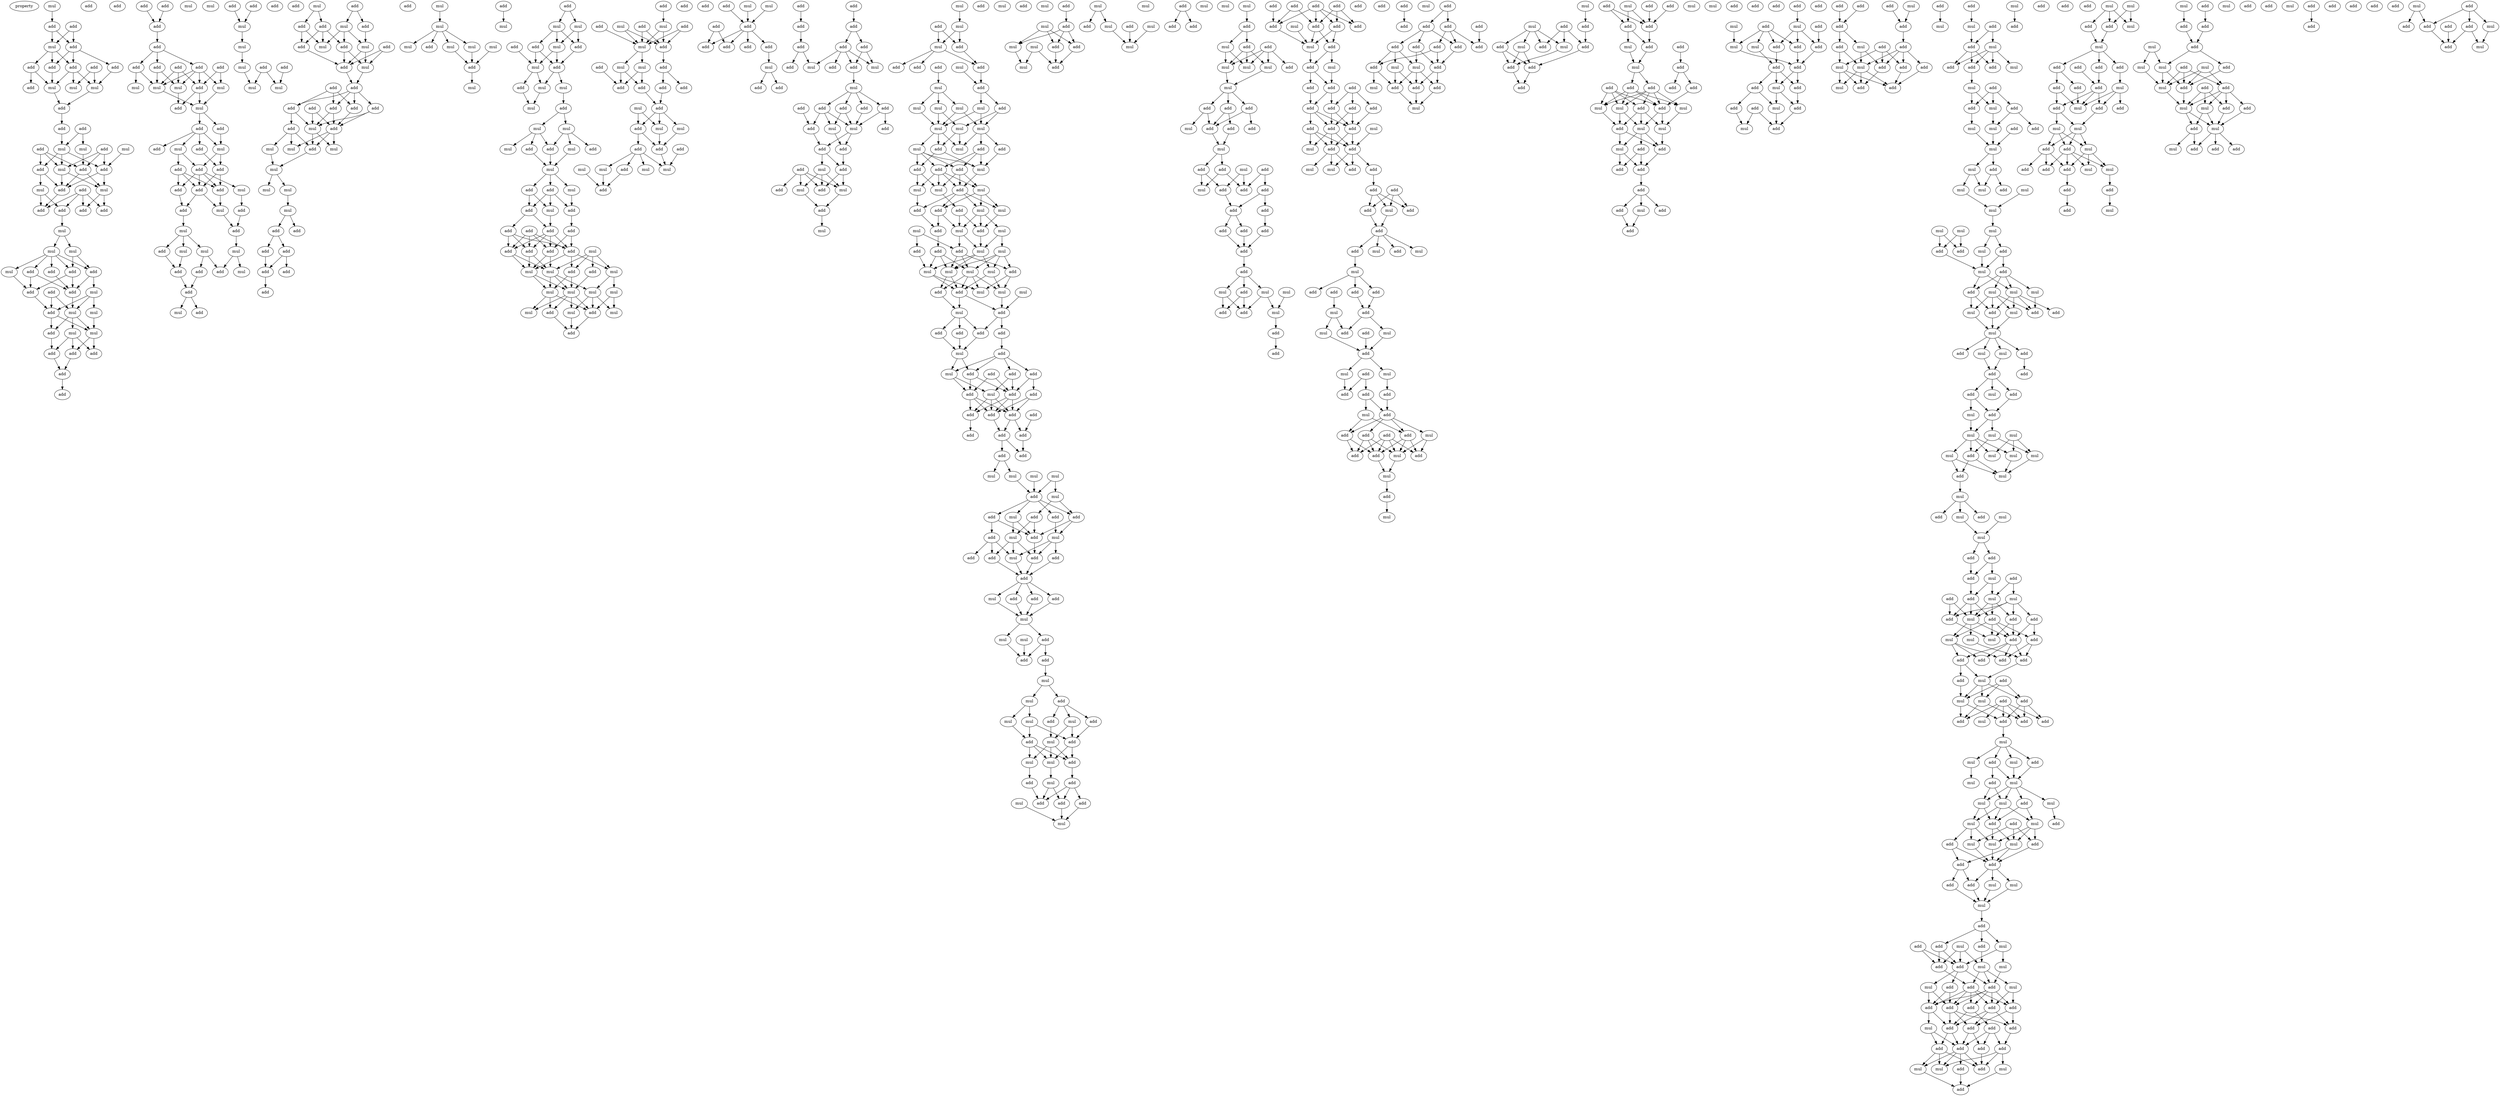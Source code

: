 digraph {
    node [fontcolor=black]
    property [mul=2,lf=1.9]
    0 [ label = mul ];
    1 [ label = add ];
    2 [ label = add ];
    3 [ label = mul ];
    4 [ label = add ];
    5 [ label = add ];
    6 [ label = add ];
    7 [ label = add ];
    8 [ label = add ];
    9 [ label = add ];
    10 [ label = mul ];
    11 [ label = mul ];
    12 [ label = mul ];
    13 [ label = add ];
    14 [ label = add ];
    15 [ label = add ];
    16 [ label = add ];
    17 [ label = mul ];
    18 [ label = mul ];
    19 [ label = mul ];
    20 [ label = add ];
    21 [ label = add ];
    22 [ label = add ];
    23 [ label = add ];
    24 [ label = add ];
    25 [ label = mul ];
    26 [ label = add ];
    27 [ label = mul ];
    28 [ label = mul ];
    29 [ label = add ];
    30 [ label = add ];
    31 [ label = add ];
    32 [ label = add ];
    33 [ label = add ];
    34 [ label = mul ];
    35 [ label = mul ];
    36 [ label = mul ];
    37 [ label = add ];
    38 [ label = add ];
    39 [ label = mul ];
    40 [ label = add ];
    41 [ label = add ];
    42 [ label = add ];
    43 [ label = add ];
    44 [ label = add ];
    45 [ label = mul ];
    46 [ label = mul ];
    47 [ label = add ];
    48 [ label = mul ];
    49 [ label = mul ];
    50 [ label = mul ];
    51 [ label = add ];
    52 [ label = add ];
    53 [ label = add ];
    54 [ label = add ];
    55 [ label = add ];
    56 [ label = add ];
    57 [ label = add ];
    58 [ label = add ];
    59 [ label = add ];
    60 [ label = add ];
    61 [ label = mul ];
    62 [ label = add ];
    63 [ label = add ];
    64 [ label = add ];
    65 [ label = add ];
    66 [ label = add ];
    67 [ label = add ];
    68 [ label = add ];
    69 [ label = add ];
    70 [ label = mul ];
    71 [ label = mul ];
    72 [ label = mul ];
    73 [ label = mul ];
    74 [ label = mul ];
    75 [ label = add ];
    76 [ label = add ];
    77 [ label = add ];
    78 [ label = mul ];
    79 [ label = mul ];
    80 [ label = mul ];
    81 [ label = add ];
    82 [ label = add ];
    83 [ label = add ];
    84 [ label = add ];
    85 [ label = add ];
    86 [ label = mul ];
    87 [ label = add ];
    88 [ label = add ];
    89 [ label = add ];
    90 [ label = add ];
    91 [ label = add ];
    92 [ label = mul ];
    93 [ label = mul ];
    94 [ label = add ];
    95 [ label = mul ];
    96 [ label = add ];
    97 [ label = mul ];
    98 [ label = mul ];
    99 [ label = add ];
    100 [ label = add ];
    101 [ label = add ];
    102 [ label = mul ];
    103 [ label = add ];
    104 [ label = mul ];
    105 [ label = add ];
    106 [ label = add ];
    107 [ label = add ];
    108 [ label = add ];
    109 [ label = mul ];
    110 [ label = mul ];
    111 [ label = mul ];
    112 [ label = add ];
    113 [ label = add ];
    114 [ label = mul ];
    115 [ label = mul ];
    116 [ label = add ];
    117 [ label = add ];
    118 [ label = mul ];
    119 [ label = add ];
    120 [ label = add ];
    121 [ label = mul ];
    122 [ label = add ];
    123 [ label = add ];
    124 [ label = add ];
    125 [ label = mul ];
    126 [ label = mul ];
    127 [ label = add ];
    128 [ label = add ];
    129 [ label = mul ];
    130 [ label = add ];
    131 [ label = add ];
    132 [ label = add ];
    133 [ label = add ];
    134 [ label = add ];
    135 [ label = add ];
    136 [ label = add ];
    137 [ label = add ];
    138 [ label = add ];
    139 [ label = mul ];
    140 [ label = mul ];
    141 [ label = add ];
    142 [ label = add ];
    143 [ label = mul ];
    144 [ label = mul ];
    145 [ label = mul ];
    146 [ label = mul ];
    147 [ label = mul ];
    148 [ label = mul ];
    149 [ label = add ];
    150 [ label = add ];
    151 [ label = add ];
    152 [ label = add ];
    153 [ label = add ];
    154 [ label = add ];
    155 [ label = mul ];
    156 [ label = add ];
    157 [ label = mul ];
    158 [ label = mul ];
    159 [ label = add ];
    160 [ label = mul ];
    161 [ label = mul ];
    162 [ label = mul ];
    163 [ label = add ];
    164 [ label = mul ];
    165 [ label = add ];
    166 [ label = mul ];
    167 [ label = add ];
    168 [ label = mul ];
    169 [ label = mul ];
    170 [ label = add ];
    171 [ label = add ];
    172 [ label = mul ];
    173 [ label = add ];
    174 [ label = mul ];
    175 [ label = add ];
    176 [ label = add ];
    177 [ label = mul ];
    178 [ label = mul ];
    179 [ label = mul ];
    180 [ label = add ];
    181 [ label = mul ];
    182 [ label = mul ];
    183 [ label = mul ];
    184 [ label = mul ];
    185 [ label = add ];
    186 [ label = add ];
    187 [ label = add ];
    188 [ label = mul ];
    189 [ label = add ];
    190 [ label = mul ];
    191 [ label = add ];
    192 [ label = mul ];
    193 [ label = add ];
    194 [ label = add ];
    195 [ label = add ];
    196 [ label = add ];
    197 [ label = add ];
    198 [ label = add ];
    199 [ label = add ];
    200 [ label = add ];
    201 [ label = add ];
    202 [ label = mul ];
    203 [ label = add ];
    204 [ label = mul ];
    205 [ label = add ];
    206 [ label = mul ];
    207 [ label = mul ];
    208 [ label = add ];
    209 [ label = mul ];
    210 [ label = mul ];
    211 [ label = mul ];
    212 [ label = mul ];
    213 [ label = add ];
    214 [ label = mul ];
    215 [ label = mul ];
    216 [ label = add ];
    217 [ label = mul ];
    218 [ label = add ];
    219 [ label = add ];
    220 [ label = add ];
    221 [ label = mul ];
    222 [ label = add ];
    223 [ label = mul ];
    224 [ label = add ];
    225 [ label = mul ];
    226 [ label = add ];
    227 [ label = add ];
    228 [ label = mul ];
    229 [ label = mul ];
    230 [ label = add ];
    231 [ label = add ];
    232 [ label = add ];
    233 [ label = add ];
    234 [ label = add ];
    235 [ label = add ];
    236 [ label = add ];
    237 [ label = mul ];
    238 [ label = add ];
    239 [ label = mul ];
    240 [ label = mul ];
    241 [ label = add ];
    242 [ label = add ];
    243 [ label = add ];
    244 [ label = mul ];
    245 [ label = mul ];
    246 [ label = add ];
    247 [ label = mul ];
    248 [ label = mul ];
    249 [ label = add ];
    250 [ label = add ];
    251 [ label = add ];
    252 [ label = mul ];
    253 [ label = mul ];
    254 [ label = add ];
    255 [ label = add ];
    256 [ label = add ];
    257 [ label = add ];
    258 [ label = add ];
    259 [ label = add ];
    260 [ label = mul ];
    261 [ label = add ];
    262 [ label = add ];
    263 [ label = add ];
    264 [ label = add ];
    265 [ label = add ];
    266 [ label = add ];
    267 [ label = add ];
    268 [ label = add ];
    269 [ label = add ];
    270 [ label = mul ];
    271 [ label = mul ];
    272 [ label = add ];
    273 [ label = add ];
    274 [ label = add ];
    275 [ label = mul ];
    276 [ label = add ];
    277 [ label = add ];
    278 [ label = add ];
    279 [ label = add ];
    280 [ label = add ];
    281 [ label = mul ];
    282 [ label = add ];
    283 [ label = add ];
    284 [ label = mul ];
    285 [ label = add ];
    286 [ label = add ];
    287 [ label = add ];
    288 [ label = mul ];
    289 [ label = add ];
    290 [ label = add ];
    291 [ label = add ];
    292 [ label = mul ];
    293 [ label = mul ];
    294 [ label = mul ];
    295 [ label = add ];
    296 [ label = mul ];
    297 [ label = mul ];
    298 [ label = add ];
    299 [ label = mul ];
    300 [ label = add ];
    301 [ label = mul ];
    302 [ label = add ];
    303 [ label = add ];
    304 [ label = add ];
    305 [ label = add ];
    306 [ label = add ];
    307 [ label = mul ];
    308 [ label = mul ];
    309 [ label = mul ];
    310 [ label = add ];
    311 [ label = mul ];
    312 [ label = mul ];
    313 [ label = mul ];
    314 [ label = mul ];
    315 [ label = mul ];
    316 [ label = add ];
    317 [ label = add ];
    318 [ label = add ];
    319 [ label = mul ];
    320 [ label = mul ];
    321 [ label = add ];
    322 [ label = add ];
    323 [ label = mul ];
    324 [ label = add ];
    325 [ label = add ];
    326 [ label = mul ];
    327 [ label = mul ];
    328 [ label = mul ];
    329 [ label = add ];
    330 [ label = mul ];
    331 [ label = mul ];
    332 [ label = add ];
    333 [ label = add ];
    334 [ label = mul ];
    335 [ label = mul ];
    336 [ label = mul ];
    337 [ label = add ];
    338 [ label = add ];
    339 [ label = add ];
    340 [ label = add ];
    341 [ label = add ];
    342 [ label = mul ];
    343 [ label = mul ];
    344 [ label = mul ];
    345 [ label = add ];
    346 [ label = mul ];
    347 [ label = mul ];
    348 [ label = mul ];
    349 [ label = mul ];
    350 [ label = mul ];
    351 [ label = add ];
    352 [ label = add ];
    353 [ label = mul ];
    354 [ label = add ];
    355 [ label = mul ];
    356 [ label = add ];
    357 [ label = add ];
    358 [ label = add ];
    359 [ label = add ];
    360 [ label = add ];
    361 [ label = mul ];
    362 [ label = mul ];
    363 [ label = add ];
    364 [ label = add ];
    365 [ label = add ];
    366 [ label = add ];
    367 [ label = add ];
    368 [ label = add ];
    369 [ label = mul ];
    370 [ label = add ];
    371 [ label = add ];
    372 [ label = add ];
    373 [ label = add ];
    374 [ label = add ];
    375 [ label = add ];
    376 [ label = add ];
    377 [ label = add ];
    378 [ label = add ];
    379 [ label = add ];
    380 [ label = mul ];
    381 [ label = mul ];
    382 [ label = mul ];
    383 [ label = mul ];
    384 [ label = add ];
    385 [ label = mul ];
    386 [ label = add ];
    387 [ label = add ];
    388 [ label = add ];
    389 [ label = add ];
    390 [ label = mul ];
    391 [ label = mul ];
    392 [ label = mul ];
    393 [ label = add ];
    394 [ label = add ];
    395 [ label = add ];
    396 [ label = mul ];
    397 [ label = add ];
    398 [ label = add ];
    399 [ label = add ];
    400 [ label = add ];
    401 [ label = add ];
    402 [ label = mul ];
    403 [ label = add ];
    404 [ label = add ];
    405 [ label = add ];
    406 [ label = mul ];
    407 [ label = mul ];
    408 [ label = add ];
    409 [ label = mul ];
    410 [ label = add ];
    411 [ label = add ];
    412 [ label = mul ];
    413 [ label = add ];
    414 [ label = mul ];
    415 [ label = mul ];
    416 [ label = add ];
    417 [ label = mul ];
    418 [ label = mul ];
    419 [ label = add ];
    420 [ label = mul ];
    421 [ label = add ];
    422 [ label = add ];
    423 [ label = mul ];
    424 [ label = add ];
    425 [ label = mul ];
    426 [ label = add ];
    427 [ label = mul ];
    428 [ label = add ];
    429 [ label = mul ];
    430 [ label = add ];
    431 [ label = add ];
    432 [ label = mul ];
    433 [ label = add ];
    434 [ label = add ];
    435 [ label = mul ];
    436 [ label = mul ];
    437 [ label = add ];
    438 [ label = mul ];
    439 [ label = add ];
    440 [ label = add ];
    441 [ label = add ];
    442 [ label = mul ];
    443 [ label = mul ];
    444 [ label = add ];
    445 [ label = mul ];
    446 [ label = mul ];
    447 [ label = add ];
    448 [ label = add ];
    449 [ label = mul ];
    450 [ label = mul ];
    451 [ label = mul ];
    452 [ label = mul ];
    453 [ label = add ];
    454 [ label = mul ];
    455 [ label = add ];
    456 [ label = add ];
    457 [ label = mul ];
    458 [ label = mul ];
    459 [ label = add ];
    460 [ label = add ];
    461 [ label = add ];
    462 [ label = mul ];
    463 [ label = mul ];
    464 [ label = mul ];
    465 [ label = add ];
    466 [ label = mul ];
    467 [ label = mul ];
    468 [ label = add ];
    469 [ label = add ];
    470 [ label = add ];
    471 [ label = add ];
    472 [ label = add ];
    473 [ label = mul ];
    474 [ label = add ];
    475 [ label = mul ];
    476 [ label = mul ];
    477 [ label = add ];
    478 [ label = add ];
    479 [ label = add ];
    480 [ label = add ];
    481 [ label = add ];
    482 [ label = mul ];
    483 [ label = add ];
    484 [ label = add ];
    485 [ label = add ];
    486 [ label = add ];
    487 [ label = add ];
    488 [ label = add ];
    489 [ label = add ];
    490 [ label = add ];
    491 [ label = add ];
    492 [ label = mul ];
    493 [ label = mul ];
    494 [ label = mul ];
    495 [ label = add ];
    496 [ label = add ];
    497 [ label = mul ];
    498 [ label = add ];
    499 [ label = add ];
    500 [ label = add ];
    501 [ label = add ];
    502 [ label = add ];
    503 [ label = add ];
    504 [ label = add ];
    505 [ label = add ];
    506 [ label = mul ];
    507 [ label = add ];
    508 [ label = add ];
    509 [ label = add ];
    510 [ label = mul ];
    511 [ label = mul ];
    512 [ label = add ];
    513 [ label = add ];
    514 [ label = add ];
    515 [ label = add ];
    516 [ label = add ];
    517 [ label = add ];
    518 [ label = add ];
    519 [ label = add ];
    520 [ label = add ];
    521 [ label = add ];
    522 [ label = mul ];
    523 [ label = add ];
    524 [ label = add ];
    525 [ label = mul ];
    526 [ label = add ];
    527 [ label = mul ];
    528 [ label = mul ];
    529 [ label = add ];
    530 [ label = add ];
    531 [ label = add ];
    532 [ label = add ];
    533 [ label = mul ];
    534 [ label = add ];
    535 [ label = add ];
    536 [ label = add ];
    537 [ label = add ];
    538 [ label = mul ];
    539 [ label = add ];
    540 [ label = mul ];
    541 [ label = mul ];
    542 [ label = add ];
    543 [ label = add ];
    544 [ label = add ];
    545 [ label = add ];
    546 [ label = add ];
    547 [ label = mul ];
    548 [ label = mul ];
    549 [ label = add ];
    550 [ label = add ];
    551 [ label = mul ];
    552 [ label = add ];
    553 [ label = add ];
    554 [ label = mul ];
    555 [ label = mul ];
    556 [ label = add ];
    557 [ label = add ];
    558 [ label = add ];
    559 [ label = add ];
    560 [ label = mul ];
    561 [ label = add ];
    562 [ label = mul ];
    563 [ label = add ];
    564 [ label = add ];
    565 [ label = add ];
    566 [ label = add ];
    567 [ label = add ];
    568 [ label = add ];
    569 [ label = mul ];
    570 [ label = add ];
    571 [ label = add ];
    572 [ label = mul ];
    573 [ label = add ];
    574 [ label = add ];
    575 [ label = add ];
    576 [ label = mul ];
    577 [ label = mul ];
    578 [ label = add ];
    579 [ label = add ];
    580 [ label = add ];
    581 [ label = add ];
    582 [ label = add ];
    583 [ label = add ];
    584 [ label = add ];
    585 [ label = add ];
    586 [ label = add ];
    587 [ label = add ];
    588 [ label = mul ];
    589 [ label = add ];
    590 [ label = mul ];
    591 [ label = add ];
    592 [ label = mul ];
    593 [ label = add ];
    594 [ label = add ];
    595 [ label = mul ];
    596 [ label = mul ];
    597 [ label = add ];
    598 [ label = add ];
    599 [ label = mul ];
    600 [ label = add ];
    601 [ label = add ];
    602 [ label = mul ];
    603 [ label = add ];
    604 [ label = mul ];
    605 [ label = add ];
    606 [ label = add ];
    607 [ label = add ];
    608 [ label = add ];
    609 [ label = add ];
    610 [ label = add ];
    611 [ label = mul ];
    612 [ label = add ];
    613 [ label = add ];
    614 [ label = add ];
    615 [ label = mul ];
    616 [ label = add ];
    617 [ label = mul ];
    618 [ label = add ];
    619 [ label = add ];
    620 [ label = add ];
    621 [ label = add ];
    622 [ label = add ];
    623 [ label = add ];
    624 [ label = mul ];
    625 [ label = mul ];
    626 [ label = add ];
    627 [ label = add ];
    628 [ label = mul ];
    629 [ label = mul ];
    630 [ label = add ];
    631 [ label = mul ];
    632 [ label = mul ];
    633 [ label = add ];
    634 [ label = add ];
    635 [ label = mul ];
    636 [ label = add ];
    637 [ label = add ];
    638 [ label = add ];
    639 [ label = add ];
    640 [ label = mul ];
    641 [ label = mul ];
    642 [ label = add ];
    643 [ label = add ];
    644 [ label = add ];
    645 [ label = add ];
    646 [ label = add ];
    647 [ label = add ];
    648 [ label = mul ];
    649 [ label = mul ];
    650 [ label = add ];
    651 [ label = add ];
    652 [ label = mul ];
    653 [ label = add ];
    654 [ label = add ];
    655 [ label = mul ];
    656 [ label = add ];
    657 [ label = add ];
    658 [ label = add ];
    659 [ label = add ];
    660 [ label = mul ];
    661 [ label = add ];
    662 [ label = mul ];
    663 [ label = add ];
    664 [ label = add ];
    665 [ label = add ];
    666 [ label = mul ];
    667 [ label = add ];
    668 [ label = add ];
    669 [ label = add ];
    670 [ label = add ];
    671 [ label = mul ];
    672 [ label = add ];
    673 [ label = add ];
    674 [ label = add ];
    675 [ label = add ];
    676 [ label = add ];
    677 [ label = add ];
    678 [ label = mul ];
    679 [ label = mul ];
    680 [ label = add ];
    681 [ label = add ];
    682 [ label = add ];
    683 [ label = mul ];
    684 [ label = add ];
    685 [ label = add ];
    686 [ label = mul ];
    687 [ label = add ];
    688 [ label = add ];
    689 [ label = mul ];
    690 [ label = mul ];
    691 [ label = add ];
    692 [ label = add ];
    693 [ label = mul ];
    694 [ label = add ];
    695 [ label = mul ];
    696 [ label = mul ];
    697 [ label = add ];
    698 [ label = add ];
    699 [ label = add ];
    700 [ label = add ];
    701 [ label = mul ];
    702 [ label = add ];
    703 [ label = add ];
    704 [ label = mul ];
    705 [ label = add ];
    706 [ label = add ];
    707 [ label = mul ];
    708 [ label = mul ];
    709 [ label = mul ];
    710 [ label = mul ];
    711 [ label = add ];
    712 [ label = mul ];
    713 [ label = mul ];
    714 [ label = mul ];
    715 [ label = add ];
    716 [ label = add ];
    717 [ label = mul ];
    718 [ label = mul ];
    719 [ label = mul ];
    720 [ label = mul ];
    721 [ label = add ];
    722 [ label = mul ];
    723 [ label = add ];
    724 [ label = add ];
    725 [ label = mul ];
    726 [ label = add ];
    727 [ label = mul ];
    728 [ label = mul ];
    729 [ label = add ];
    730 [ label = mul ];
    731 [ label = add ];
    732 [ label = mul ];
    733 [ label = add ];
    734 [ label = mul ];
    735 [ label = add ];
    736 [ label = mul ];
    737 [ label = add ];
    738 [ label = mul ];
    739 [ label = add ];
    740 [ label = mul ];
    741 [ label = add ];
    742 [ label = add ];
    743 [ label = add ];
    744 [ label = mul ];
    745 [ label = add ];
    746 [ label = mul ];
    747 [ label = add ];
    748 [ label = mul ];
    749 [ label = mul ];
    750 [ label = mul ];
    751 [ label = mul ];
    752 [ label = mul ];
    753 [ label = add ];
    754 [ label = mul ];
    755 [ label = mul ];
    756 [ label = mul ];
    757 [ label = add ];
    758 [ label = mul ];
    759 [ label = add ];
    760 [ label = add ];
    761 [ label = mul ];
    762 [ label = mul ];
    763 [ label = add ];
    764 [ label = mul ];
    765 [ label = add ];
    766 [ label = add ];
    767 [ label = add ];
    768 [ label = mul ];
    769 [ label = add ];
    770 [ label = mul ];
    771 [ label = mul ];
    772 [ label = add ];
    773 [ label = add ];
    774 [ label = mul ];
    775 [ label = add ];
    776 [ label = add ];
    777 [ label = add ];
    778 [ label = add ];
    779 [ label = mul ];
    780 [ label = add ];
    781 [ label = mul ];
    782 [ label = add ];
    783 [ label = mul ];
    784 [ label = add ];
    785 [ label = add ];
    786 [ label = add ];
    787 [ label = add ];
    788 [ label = add ];
    789 [ label = mul ];
    790 [ label = add ];
    791 [ label = mul ];
    792 [ label = add ];
    793 [ label = mul ];
    794 [ label = add ];
    795 [ label = mul ];
    796 [ label = add ];
    797 [ label = add ];
    798 [ label = add ];
    799 [ label = add ];
    800 [ label = mul ];
    801 [ label = add ];
    802 [ label = mul ];
    803 [ label = mul ];
    804 [ label = add ];
    805 [ label = add ];
    806 [ label = mul ];
    807 [ label = mul ];
    808 [ label = add ];
    809 [ label = mul ];
    810 [ label = mul ];
    811 [ label = mul ];
    812 [ label = add ];
    813 [ label = mul ];
    814 [ label = add ];
    815 [ label = mul ];
    816 [ label = add ];
    817 [ label = add ];
    818 [ label = mul ];
    819 [ label = add ];
    820 [ label = mul ];
    821 [ label = mul ];
    822 [ label = add ];
    823 [ label = add ];
    824 [ label = add ];
    825 [ label = add ];
    826 [ label = mul ];
    827 [ label = mul ];
    828 [ label = mul ];
    829 [ label = add ];
    830 [ label = add ];
    831 [ label = add ];
    832 [ label = add ];
    833 [ label = add ];
    834 [ label = mul ];
    835 [ label = mul ];
    836 [ label = mul ];
    837 [ label = add ];
    838 [ label = mul ];
    839 [ label = add ];
    840 [ label = add ];
    841 [ label = add ];
    842 [ label = mul ];
    843 [ label = add ];
    844 [ label = mul ];
    845 [ label = add ];
    846 [ label = add ];
    847 [ label = add ];
    848 [ label = add ];
    849 [ label = add ];
    850 [ label = mul ];
    851 [ label = add ];
    852 [ label = add ];
    853 [ label = add ];
    854 [ label = add ];
    855 [ label = add ];
    856 [ label = add ];
    857 [ label = add ];
    858 [ label = add ];
    859 [ label = mul ];
    860 [ label = add ];
    861 [ label = add ];
    862 [ label = mul ];
    863 [ label = mul ];
    864 [ label = add ];
    865 [ label = mul ];
    866 [ label = mul ];
    867 [ label = add ];
    868 [ label = add ];
    869 [ label = mul ];
    870 [ label = mul ];
    871 [ label = add ];
    872 [ label = add ];
    873 [ label = add ];
    874 [ label = add ];
    875 [ label = add ];
    876 [ label = add ];
    877 [ label = mul ];
    878 [ label = add ];
    879 [ label = mul ];
    880 [ label = add ];
    881 [ label = add ];
    882 [ label = add ];
    883 [ label = mul ];
    884 [ label = mul ];
    885 [ label = mul ];
    886 [ label = add ];
    887 [ label = add ];
    888 [ label = add ];
    889 [ label = add ];
    890 [ label = mul ];
    891 [ label = add ];
    892 [ label = mul ];
    893 [ label = add ];
    894 [ label = add ];
    895 [ label = mul ];
    896 [ label = mul ];
    897 [ label = add ];
    898 [ label = add ];
    899 [ label = add ];
    900 [ label = add ];
    901 [ label = mul ];
    902 [ label = add ];
    903 [ label = mul ];
    904 [ label = add ];
    905 [ label = mul ];
    906 [ label = mul ];
    907 [ label = add ];
    908 [ label = mul ];
    909 [ label = add ];
    910 [ label = add ];
    911 [ label = add ];
    912 [ label = add ];
    913 [ label = mul ];
    914 [ label = add ];
    915 [ label = mul ];
    916 [ label = mul ];
    917 [ label = add ];
    918 [ label = mul ];
    919 [ label = add ];
    920 [ label = mul ];
    921 [ label = add ];
    922 [ label = add ];
    923 [ label = add ];
    924 [ label = add ];
    925 [ label = mul ];
    926 [ label = add ];
    927 [ label = add ];
    928 [ label = add ];
    929 [ label = add ];
    930 [ label = add ];
    931 [ label = add ];
    932 [ label = mul ];
    933 [ label = add ];
    934 [ label = mul ];
    935 [ label = add ];
    936 [ label = add ];
    937 [ label = add ];
    938 [ label = add ];
    939 [ label = add ];
    940 [ label = mul ];
    0 -> 1 [ name = 0 ];
    1 -> 3 [ name = 1 ];
    1 -> 4 [ name = 2 ];
    2 -> 3 [ name = 3 ];
    2 -> 4 [ name = 4 ];
    3 -> 5 [ name = 5 ];
    3 -> 6 [ name = 6 ];
    3 -> 8 [ name = 7 ];
    4 -> 5 [ name = 8 ];
    4 -> 6 [ name = 9 ];
    4 -> 7 [ name = 10 ];
    5 -> 10 [ name = 11 ];
    5 -> 11 [ name = 12 ];
    5 -> 12 [ name = 13 ];
    6 -> 11 [ name = 14 ];
    7 -> 12 [ name = 15 ];
    8 -> 11 [ name = 16 ];
    8 -> 13 [ name = 17 ];
    9 -> 10 [ name = 18 ];
    9 -> 12 [ name = 19 ];
    11 -> 14 [ name = 20 ];
    12 -> 14 [ name = 21 ];
    14 -> 16 [ name = 22 ];
    15 -> 17 [ name = 23 ];
    15 -> 18 [ name = 24 ];
    16 -> 17 [ name = 25 ];
    17 -> 22 [ name = 26 ];
    17 -> 24 [ name = 27 ];
    17 -> 25 [ name = 28 ];
    18 -> 23 [ name = 29 ];
    19 -> 24 [ name = 30 ];
    20 -> 22 [ name = 31 ];
    20 -> 23 [ name = 32 ];
    20 -> 25 [ name = 33 ];
    21 -> 23 [ name = 34 ];
    21 -> 24 [ name = 35 ];
    21 -> 25 [ name = 36 ];
    22 -> 26 [ name = 37 ];
    22 -> 27 [ name = 38 ];
    23 -> 26 [ name = 39 ];
    23 -> 28 [ name = 40 ];
    24 -> 26 [ name = 41 ];
    24 -> 28 [ name = 42 ];
    25 -> 26 [ name = 43 ];
    25 -> 28 [ name = 44 ];
    26 -> 31 [ name = 45 ];
    27 -> 30 [ name = 46 ];
    27 -> 31 [ name = 47 ];
    28 -> 32 [ name = 48 ];
    28 -> 33 [ name = 49 ];
    29 -> 30 [ name = 50 ];
    29 -> 31 [ name = 51 ];
    29 -> 32 [ name = 52 ];
    29 -> 33 [ name = 53 ];
    30 -> 34 [ name = 54 ];
    34 -> 35 [ name = 55 ];
    34 -> 36 [ name = 56 ];
    35 -> 38 [ name = 57 ];
    35 -> 41 [ name = 58 ];
    36 -> 37 [ name = 59 ];
    36 -> 38 [ name = 60 ];
    36 -> 39 [ name = 61 ];
    36 -> 40 [ name = 62 ];
    36 -> 41 [ name = 63 ];
    37 -> 42 [ name = 64 ];
    37 -> 44 [ name = 65 ];
    38 -> 44 [ name = 66 ];
    38 -> 45 [ name = 67 ];
    39 -> 42 [ name = 68 ];
    40 -> 44 [ name = 69 ];
    41 -> 42 [ name = 70 ];
    41 -> 44 [ name = 71 ];
    42 -> 47 [ name = 72 ];
    43 -> 47 [ name = 73 ];
    43 -> 48 [ name = 74 ];
    44 -> 48 [ name = 75 ];
    45 -> 46 [ name = 76 ];
    45 -> 47 [ name = 77 ];
    45 -> 48 [ name = 78 ];
    46 -> 50 [ name = 79 ];
    47 -> 50 [ name = 80 ];
    47 -> 51 [ name = 81 ];
    48 -> 49 [ name = 82 ];
    48 -> 50 [ name = 83 ];
    48 -> 51 [ name = 84 ];
    49 -> 52 [ name = 85 ];
    49 -> 54 [ name = 86 ];
    49 -> 56 [ name = 87 ];
    50 -> 52 [ name = 88 ];
    50 -> 56 [ name = 89 ];
    51 -> 54 [ name = 90 ];
    52 -> 57 [ name = 91 ];
    54 -> 57 [ name = 92 ];
    57 -> 58 [ name = 93 ];
    59 -> 62 [ name = 94 ];
    60 -> 62 [ name = 95 ];
    62 -> 63 [ name = 96 ];
    63 -> 65 [ name = 97 ];
    63 -> 66 [ name = 98 ];
    63 -> 68 [ name = 99 ];
    64 -> 69 [ name = 100 ];
    64 -> 73 [ name = 101 ];
    65 -> 69 [ name = 102 ];
    65 -> 71 [ name = 103 ];
    65 -> 72 [ name = 104 ];
    65 -> 73 [ name = 105 ];
    66 -> 70 [ name = 106 ];
    66 -> 71 [ name = 107 ];
    67 -> 69 [ name = 108 ];
    67 -> 71 [ name = 109 ];
    67 -> 72 [ name = 110 ];
    68 -> 71 [ name = 111 ];
    68 -> 72 [ name = 112 ];
    69 -> 74 [ name = 113 ];
    69 -> 75 [ name = 114 ];
    71 -> 74 [ name = 115 ];
    72 -> 75 [ name = 116 ];
    73 -> 74 [ name = 117 ];
    74 -> 76 [ name = 118 ];
    74 -> 77 [ name = 119 ];
    76 -> 78 [ name = 120 ];
    76 -> 80 [ name = 121 ];
    76 -> 81 [ name = 122 ];
    76 -> 82 [ name = 123 ];
    77 -> 80 [ name = 124 ];
    78 -> 83 [ name = 125 ];
    78 -> 85 [ name = 126 ];
    80 -> 83 [ name = 127 ];
    80 -> 84 [ name = 128 ];
    81 -> 84 [ name = 129 ];
    83 -> 86 [ name = 130 ];
    83 -> 87 [ name = 131 ];
    83 -> 88 [ name = 132 ];
    83 -> 89 [ name = 133 ];
    84 -> 88 [ name = 134 ];
    84 -> 89 [ name = 135 ];
    85 -> 87 [ name = 136 ];
    85 -> 88 [ name = 137 ];
    85 -> 89 [ name = 138 ];
    86 -> 90 [ name = 139 ];
    87 -> 91 [ name = 140 ];
    88 -> 91 [ name = 141 ];
    88 -> 92 [ name = 142 ];
    89 -> 92 [ name = 143 ];
    90 -> 94 [ name = 144 ];
    91 -> 93 [ name = 145 ];
    92 -> 94 [ name = 146 ];
    93 -> 95 [ name = 147 ];
    93 -> 96 [ name = 148 ];
    93 -> 97 [ name = 149 ];
    94 -> 98 [ name = 150 ];
    95 -> 100 [ name = 151 ];
    96 -> 100 [ name = 152 ];
    97 -> 99 [ name = 153 ];
    97 -> 101 [ name = 154 ];
    98 -> 99 [ name = 155 ];
    98 -> 102 [ name = 156 ];
    100 -> 103 [ name = 157 ];
    101 -> 103 [ name = 158 ];
    103 -> 104 [ name = 159 ];
    103 -> 108 [ name = 160 ];
    105 -> 109 [ name = 161 ];
    107 -> 109 [ name = 162 ];
    109 -> 110 [ name = 163 ];
    110 -> 111 [ name = 164 ];
    111 -> 114 [ name = 165 ];
    112 -> 114 [ name = 166 ];
    112 -> 115 [ name = 167 ];
    113 -> 115 [ name = 168 ];
    117 -> 121 [ name = 169 ];
    117 -> 122 [ name = 170 ];
    118 -> 119 [ name = 171 ];
    118 -> 120 [ name = 172 ];
    119 -> 123 [ name = 173 ];
    119 -> 126 [ name = 174 ];
    120 -> 123 [ name = 175 ];
    120 -> 126 [ name = 176 ];
    120 -> 127 [ name = 177 ];
    121 -> 125 [ name = 178 ];
    121 -> 126 [ name = 179 ];
    121 -> 127 [ name = 180 ];
    122 -> 125 [ name = 181 ];
    123 -> 128 [ name = 182 ];
    124 -> 128 [ name = 183 ];
    124 -> 129 [ name = 184 ];
    125 -> 128 [ name = 185 ];
    125 -> 129 [ name = 186 ];
    127 -> 128 [ name = 187 ];
    127 -> 129 [ name = 188 ];
    128 -> 130 [ name = 189 ];
    129 -> 130 [ name = 190 ];
    130 -> 132 [ name = 191 ];
    130 -> 133 [ name = 192 ];
    130 -> 135 [ name = 193 ];
    130 -> 136 [ name = 194 ];
    131 -> 132 [ name = 195 ];
    131 -> 133 [ name = 196 ];
    131 -> 136 [ name = 197 ];
    132 -> 137 [ name = 198 ];
    133 -> 137 [ name = 199 ];
    133 -> 139 [ name = 200 ];
    134 -> 137 [ name = 201 ];
    134 -> 139 [ name = 202 ];
    135 -> 137 [ name = 203 ];
    135 -> 139 [ name = 204 ];
    136 -> 138 [ name = 205 ];
    136 -> 139 [ name = 206 ];
    137 -> 142 [ name = 207 ];
    137 -> 143 [ name = 208 ];
    137 -> 144 [ name = 209 ];
    138 -> 140 [ name = 210 ];
    138 -> 142 [ name = 211 ];
    138 -> 143 [ name = 212 ];
    139 -> 142 [ name = 213 ];
    139 -> 144 [ name = 214 ];
    140 -> 145 [ name = 215 ];
    142 -> 145 [ name = 216 ];
    145 -> 146 [ name = 217 ];
    145 -> 147 [ name = 218 ];
    147 -> 148 [ name = 219 ];
    148 -> 149 [ name = 220 ];
    148 -> 150 [ name = 221 ];
    149 -> 151 [ name = 222 ];
    149 -> 152 [ name = 223 ];
    151 -> 153 [ name = 224 ];
    151 -> 154 [ name = 225 ];
    152 -> 153 [ name = 226 ];
    153 -> 156 [ name = 227 ];
    155 -> 157 [ name = 228 ];
    157 -> 158 [ name = 229 ];
    157 -> 159 [ name = 230 ];
    157 -> 161 [ name = 231 ];
    157 -> 162 [ name = 232 ];
    160 -> 163 [ name = 233 ];
    161 -> 163 [ name = 234 ];
    162 -> 163 [ name = 235 ];
    163 -> 164 [ name = 236 ];
    165 -> 166 [ name = 237 ];
    167 -> 168 [ name = 238 ];
    167 -> 169 [ name = 239 ];
    168 -> 171 [ name = 240 ];
    168 -> 172 [ name = 241 ];
    169 -> 170 [ name = 242 ];
    169 -> 171 [ name = 243 ];
    169 -> 172 [ name = 244 ];
    170 -> 174 [ name = 245 ];
    170 -> 175 [ name = 246 ];
    171 -> 175 [ name = 247 ];
    172 -> 174 [ name = 248 ];
    172 -> 175 [ name = 249 ];
    173 -> 174 [ name = 250 ];
    174 -> 176 [ name = 251 ];
    174 -> 177 [ name = 252 ];
    175 -> 177 [ name = 253 ];
    175 -> 178 [ name = 254 ];
    176 -> 179 [ name = 255 ];
    177 -> 179 [ name = 256 ];
    178 -> 180 [ name = 257 ];
    180 -> 181 [ name = 258 ];
    180 -> 182 [ name = 259 ];
    181 -> 184 [ name = 260 ];
    181 -> 185 [ name = 261 ];
    181 -> 186 [ name = 262 ];
    182 -> 183 [ name = 263 ];
    182 -> 185 [ name = 264 ];
    182 -> 187 [ name = 265 ];
    183 -> 188 [ name = 266 ];
    185 -> 188 [ name = 267 ];
    186 -> 188 [ name = 268 ];
    188 -> 189 [ name = 269 ];
    188 -> 190 [ name = 270 ];
    188 -> 191 [ name = 271 ];
    189 -> 192 [ name = 272 ];
    189 -> 193 [ name = 273 ];
    189 -> 194 [ name = 274 ];
    190 -> 193 [ name = 275 ];
    191 -> 192 [ name = 276 ];
    191 -> 194 [ name = 277 ];
    192 -> 195 [ name = 278 ];
    193 -> 197 [ name = 279 ];
    194 -> 195 [ name = 280 ];
    194 -> 198 [ name = 281 ];
    195 -> 199 [ name = 282 ];
    195 -> 200 [ name = 283 ];
    195 -> 201 [ name = 284 ];
    195 -> 203 [ name = 285 ];
    196 -> 199 [ name = 286 ];
    196 -> 200 [ name = 287 ];
    196 -> 201 [ name = 288 ];
    196 -> 203 [ name = 289 ];
    197 -> 199 [ name = 290 ];
    197 -> 201 [ name = 291 ];
    198 -> 199 [ name = 292 ];
    198 -> 200 [ name = 293 ];
    198 -> 203 [ name = 294 ];
    199 -> 204 [ name = 295 ];
    199 -> 205 [ name = 296 ];
    199 -> 206 [ name = 297 ];
    200 -> 204 [ name = 298 ];
    200 -> 207 [ name = 299 ];
    201 -> 204 [ name = 300 ];
    201 -> 207 [ name = 301 ];
    202 -> 205 [ name = 302 ];
    202 -> 206 [ name = 303 ];
    202 -> 207 [ name = 304 ];
    202 -> 208 [ name = 305 ];
    203 -> 204 [ name = 306 ];
    203 -> 207 [ name = 307 ];
    204 -> 211 [ name = 308 ];
    204 -> 212 [ name = 309 ];
    205 -> 211 [ name = 310 ];
    205 -> 212 [ name = 311 ];
    206 -> 209 [ name = 312 ];
    206 -> 210 [ name = 313 ];
    207 -> 210 [ name = 314 ];
    207 -> 211 [ name = 315 ];
    207 -> 212 [ name = 316 ];
    208 -> 211 [ name = 317 ];
    209 -> 215 [ name = 318 ];
    209 -> 216 [ name = 319 ];
    210 -> 214 [ name = 320 ];
    210 -> 215 [ name = 321 ];
    210 -> 216 [ name = 322 ];
    211 -> 213 [ name = 323 ];
    211 -> 214 [ name = 324 ];
    211 -> 216 [ name = 325 ];
    211 -> 217 [ name = 326 ];
    212 -> 213 [ name = 327 ];
    212 -> 216 [ name = 328 ];
    212 -> 217 [ name = 329 ];
    213 -> 218 [ name = 330 ];
    214 -> 218 [ name = 331 ];
    216 -> 218 [ name = 332 ];
    219 -> 221 [ name = 333 ];
    220 -> 225 [ name = 334 ];
    221 -> 225 [ name = 335 ];
    221 -> 226 [ name = 336 ];
    222 -> 225 [ name = 337 ];
    222 -> 226 [ name = 338 ];
    223 -> 225 [ name = 339 ];
    223 -> 226 [ name = 340 ];
    224 -> 225 [ name = 341 ];
    224 -> 226 [ name = 342 ];
    225 -> 228 [ name = 343 ];
    225 -> 229 [ name = 344 ];
    226 -> 230 [ name = 345 ];
    228 -> 234 [ name = 346 ];
    228 -> 235 [ name = 347 ];
    229 -> 234 [ name = 348 ];
    229 -> 235 [ name = 349 ];
    230 -> 232 [ name = 350 ];
    230 -> 233 [ name = 351 ];
    231 -> 234 [ name = 352 ];
    233 -> 236 [ name = 353 ];
    235 -> 236 [ name = 354 ];
    236 -> 238 [ name = 355 ];
    236 -> 239 [ name = 356 ];
    236 -> 240 [ name = 357 ];
    237 -> 238 [ name = 358 ];
    237 -> 240 [ name = 359 ];
    238 -> 241 [ name = 360 ];
    238 -> 242 [ name = 361 ];
    239 -> 242 [ name = 362 ];
    240 -> 242 [ name = 363 ];
    241 -> 245 [ name = 364 ];
    241 -> 246 [ name = 365 ];
    241 -> 247 [ name = 366 ];
    241 -> 248 [ name = 367 ];
    242 -> 247 [ name = 368 ];
    243 -> 247 [ name = 369 ];
    244 -> 249 [ name = 370 ];
    245 -> 249 [ name = 371 ];
    246 -> 249 [ name = 372 ];
    251 -> 255 [ name = 373 ];
    252 -> 255 [ name = 374 ];
    253 -> 255 [ name = 375 ];
    254 -> 256 [ name = 376 ];
    254 -> 259 [ name = 377 ];
    255 -> 256 [ name = 378 ];
    255 -> 257 [ name = 379 ];
    255 -> 258 [ name = 380 ];
    255 -> 259 [ name = 381 ];
    258 -> 260 [ name = 382 ];
    260 -> 262 [ name = 383 ];
    260 -> 263 [ name = 384 ];
    261 -> 265 [ name = 385 ];
    264 -> 266 [ name = 386 ];
    265 -> 269 [ name = 387 ];
    266 -> 267 [ name = 388 ];
    266 -> 268 [ name = 389 ];
    267 -> 271 [ name = 390 ];
    267 -> 272 [ name = 391 ];
    268 -> 270 [ name = 392 ];
    268 -> 271 [ name = 393 ];
    268 -> 272 [ name = 394 ];
    268 -> 274 [ name = 395 ];
    269 -> 270 [ name = 396 ];
    269 -> 273 [ name = 397 ];
    272 -> 275 [ name = 398 ];
    275 -> 277 [ name = 399 ];
    275 -> 278 [ name = 400 ];
    275 -> 279 [ name = 401 ];
    275 -> 280 [ name = 402 ];
    276 -> 282 [ name = 403 ];
    277 -> 283 [ name = 404 ];
    277 -> 284 [ name = 405 ];
    278 -> 284 [ name = 406 ];
    279 -> 281 [ name = 407 ];
    279 -> 282 [ name = 408 ];
    279 -> 284 [ name = 409 ];
    280 -> 281 [ name = 410 ];
    280 -> 284 [ name = 411 ];
    281 -> 286 [ name = 412 ];
    282 -> 285 [ name = 413 ];
    284 -> 285 [ name = 414 ];
    284 -> 286 [ name = 415 ];
    285 -> 287 [ name = 416 ];
    285 -> 288 [ name = 417 ];
    286 -> 287 [ name = 418 ];
    287 -> 290 [ name = 419 ];
    287 -> 293 [ name = 420 ];
    288 -> 290 [ name = 421 ];
    288 -> 292 [ name = 422 ];
    288 -> 293 [ name = 423 ];
    289 -> 290 [ name = 424 ];
    289 -> 291 [ name = 425 ];
    289 -> 292 [ name = 426 ];
    289 -> 293 [ name = 427 ];
    292 -> 295 [ name = 428 ];
    293 -> 295 [ name = 429 ];
    294 -> 296 [ name = 430 ];
    295 -> 297 [ name = 431 ];
    296 -> 299 [ name = 432 ];
    296 -> 300 [ name = 433 ];
    298 -> 299 [ name = 434 ];
    298 -> 300 [ name = 435 ];
    299 -> 302 [ name = 436 ];
    299 -> 304 [ name = 437 ];
    299 -> 305 [ name = 438 ];
    300 -> 305 [ name = 439 ];
    301 -> 306 [ name = 440 ];
    303 -> 307 [ name = 441 ];
    305 -> 306 [ name = 442 ];
    306 -> 308 [ name = 443 ];
    306 -> 310 [ name = 444 ];
    307 -> 309 [ name = 445 ];
    307 -> 311 [ name = 446 ];
    307 -> 312 [ name = 447 ];
    308 -> 313 [ name = 448 ];
    308 -> 315 [ name = 449 ];
    309 -> 314 [ name = 450 ];
    309 -> 315 [ name = 451 ];
    310 -> 313 [ name = 452 ];
    310 -> 314 [ name = 453 ];
    311 -> 313 [ name = 454 ];
    311 -> 315 [ name = 455 ];
    312 -> 315 [ name = 456 ];
    313 -> 316 [ name = 457 ];
    313 -> 317 [ name = 458 ];
    313 -> 320 [ name = 459 ];
    314 -> 318 [ name = 460 ];
    314 -> 320 [ name = 461 ];
    315 -> 318 [ name = 462 ];
    315 -> 319 [ name = 463 ];
    315 -> 320 [ name = 464 ];
    316 -> 323 [ name = 465 ];
    317 -> 321 [ name = 466 ];
    317 -> 323 [ name = 467 ];
    317 -> 324 [ name = 468 ];
    318 -> 322 [ name = 469 ];
    318 -> 323 [ name = 470 ];
    319 -> 321 [ name = 471 ];
    319 -> 322 [ name = 472 ];
    319 -> 323 [ name = 473 ];
    319 -> 324 [ name = 474 ];
    321 -> 325 [ name = 475 ];
    321 -> 326 [ name = 476 ];
    321 -> 327 [ name = 477 ];
    321 -> 328 [ name = 478 ];
    322 -> 326 [ name = 479 ];
    322 -> 328 [ name = 480 ];
    323 -> 325 [ name = 481 ];
    324 -> 325 [ name = 482 ];
    324 -> 326 [ name = 483 ];
    324 -> 327 [ name = 484 ];
    325 -> 329 [ name = 485 ];
    325 -> 330 [ name = 486 ];
    325 -> 331 [ name = 487 ];
    325 -> 332 [ name = 488 ];
    326 -> 333 [ name = 489 ];
    327 -> 330 [ name = 490 ];
    327 -> 331 [ name = 491 ];
    327 -> 332 [ name = 492 ];
    328 -> 329 [ name = 493 ];
    329 -> 338 [ name = 494 ];
    330 -> 337 [ name = 495 ];
    331 -> 335 [ name = 496 ];
    331 -> 336 [ name = 497 ];
    331 -> 337 [ name = 498 ];
    332 -> 336 [ name = 499 ];
    332 -> 338 [ name = 500 ];
    333 -> 336 [ name = 501 ];
    333 -> 337 [ name = 502 ];
    334 -> 339 [ name = 503 ];
    334 -> 340 [ name = 504 ];
    335 -> 342 [ name = 505 ];
    335 -> 343 [ name = 506 ];
    336 -> 339 [ name = 507 ];
    336 -> 343 [ name = 508 ];
    337 -> 343 [ name = 509 ];
    338 -> 341 [ name = 510 ];
    339 -> 345 [ name = 511 ];
    339 -> 347 [ name = 512 ];
    339 -> 348 [ name = 513 ];
    340 -> 346 [ name = 514 ];
    341 -> 346 [ name = 515 ];
    341 -> 347 [ name = 516 ];
    341 -> 348 [ name = 517 ];
    342 -> 344 [ name = 518 ];
    342 -> 345 [ name = 519 ];
    342 -> 347 [ name = 520 ];
    342 -> 348 [ name = 521 ];
    343 -> 344 [ name = 522 ];
    343 -> 346 [ name = 523 ];
    343 -> 347 [ name = 524 ];
    344 -> 350 [ name = 525 ];
    344 -> 352 [ name = 526 ];
    345 -> 350 [ name = 527 ];
    345 -> 353 [ name = 528 ];
    346 -> 352 [ name = 529 ];
    346 -> 353 [ name = 530 ];
    347 -> 351 [ name = 531 ];
    347 -> 352 [ name = 532 ];
    348 -> 350 [ name = 533 ];
    348 -> 351 [ name = 534 ];
    348 -> 352 [ name = 535 ];
    348 -> 353 [ name = 536 ];
    349 -> 354 [ name = 537 ];
    350 -> 354 [ name = 538 ];
    351 -> 355 [ name = 539 ];
    352 -> 354 [ name = 540 ];
    352 -> 355 [ name = 541 ];
    354 -> 357 [ name = 542 ];
    354 -> 359 [ name = 543 ];
    355 -> 356 [ name = 544 ];
    355 -> 358 [ name = 545 ];
    355 -> 359 [ name = 546 ];
    356 -> 361 [ name = 547 ];
    357 -> 360 [ name = 548 ];
    358 -> 361 [ name = 549 ];
    359 -> 361 [ name = 550 ];
    360 -> 362 [ name = 551 ];
    360 -> 363 [ name = 552 ];
    360 -> 364 [ name = 553 ];
    360 -> 366 [ name = 554 ];
    361 -> 362 [ name = 555 ];
    361 -> 364 [ name = 556 ];
    362 -> 369 [ name = 557 ];
    362 -> 370 [ name = 558 ];
    363 -> 368 [ name = 559 ];
    363 -> 369 [ name = 560 ];
    364 -> 368 [ name = 561 ];
    364 -> 370 [ name = 562 ];
    365 -> 368 [ name = 563 ];
    365 -> 370 [ name = 564 ];
    366 -> 367 [ name = 565 ];
    366 -> 368 [ name = 566 ];
    367 -> 373 [ name = 567 ];
    367 -> 374 [ name = 568 ];
    368 -> 372 [ name = 569 ];
    368 -> 373 [ name = 570 ];
    368 -> 374 [ name = 571 ];
    369 -> 372 [ name = 572 ];
    369 -> 373 [ name = 573 ];
    369 -> 374 [ name = 574 ];
    370 -> 372 [ name = 575 ];
    370 -> 373 [ name = 576 ];
    370 -> 374 [ name = 577 ];
    371 -> 376 [ name = 578 ];
    372 -> 375 [ name = 579 ];
    373 -> 376 [ name = 580 ];
    373 -> 377 [ name = 581 ];
    374 -> 377 [ name = 582 ];
    376 -> 379 [ name = 583 ];
    377 -> 378 [ name = 584 ];
    377 -> 379 [ name = 585 ];
    378 -> 382 [ name = 586 ];
    378 -> 383 [ name = 587 ];
    380 -> 384 [ name = 588 ];
    381 -> 384 [ name = 589 ];
    381 -> 385 [ name = 590 ];
    383 -> 384 [ name = 591 ];
    384 -> 386 [ name = 592 ];
    384 -> 387 [ name = 593 ];
    384 -> 389 [ name = 594 ];
    384 -> 390 [ name = 595 ];
    385 -> 386 [ name = 596 ];
    385 -> 388 [ name = 597 ];
    386 -> 391 [ name = 598 ];
    386 -> 393 [ name = 599 ];
    387 -> 393 [ name = 600 ];
    387 -> 394 [ name = 601 ];
    388 -> 392 [ name = 602 ];
    388 -> 393 [ name = 603 ];
    389 -> 391 [ name = 604 ];
    390 -> 392 [ name = 605 ];
    390 -> 393 [ name = 606 ];
    391 -> 396 [ name = 607 ];
    391 -> 397 [ name = 608 ];
    391 -> 398 [ name = 609 ];
    392 -> 396 [ name = 610 ];
    392 -> 397 [ name = 611 ];
    392 -> 399 [ name = 612 ];
    393 -> 397 [ name = 613 ];
    394 -> 395 [ name = 614 ];
    394 -> 396 [ name = 615 ];
    394 -> 399 [ name = 616 ];
    396 -> 400 [ name = 617 ];
    397 -> 400 [ name = 618 ];
    398 -> 400 [ name = 619 ];
    399 -> 400 [ name = 620 ];
    400 -> 402 [ name = 621 ];
    400 -> 403 [ name = 622 ];
    400 -> 404 [ name = 623 ];
    400 -> 405 [ name = 624 ];
    402 -> 406 [ name = 625 ];
    403 -> 406 [ name = 626 ];
    404 -> 406 [ name = 627 ];
    405 -> 406 [ name = 628 ];
    406 -> 408 [ name = 629 ];
    406 -> 409 [ name = 630 ];
    407 -> 411 [ name = 631 ];
    408 -> 410 [ name = 632 ];
    408 -> 411 [ name = 633 ];
    409 -> 411 [ name = 634 ];
    410 -> 414 [ name = 635 ];
    414 -> 415 [ name = 636 ];
    414 -> 416 [ name = 637 ];
    415 -> 417 [ name = 638 ];
    415 -> 420 [ name = 639 ];
    416 -> 418 [ name = 640 ];
    416 -> 419 [ name = 641 ];
    416 -> 421 [ name = 642 ];
    417 -> 422 [ name = 643 ];
    418 -> 423 [ name = 644 ];
    418 -> 424 [ name = 645 ];
    419 -> 423 [ name = 646 ];
    420 -> 422 [ name = 647 ];
    420 -> 424 [ name = 648 ];
    421 -> 424 [ name = 649 ];
    422 -> 425 [ name = 650 ];
    422 -> 426 [ name = 651 ];
    422 -> 427 [ name = 652 ];
    423 -> 425 [ name = 653 ];
    423 -> 426 [ name = 654 ];
    423 -> 427 [ name = 655 ];
    424 -> 425 [ name = 656 ];
    424 -> 426 [ name = 657 ];
    425 -> 429 [ name = 658 ];
    426 -> 430 [ name = 659 ];
    427 -> 428 [ name = 660 ];
    428 -> 433 [ name = 661 ];
    429 -> 433 [ name = 662 ];
    429 -> 434 [ name = 663 ];
    430 -> 431 [ name = 664 ];
    430 -> 433 [ name = 665 ];
    430 -> 434 [ name = 666 ];
    431 -> 436 [ name = 667 ];
    434 -> 436 [ name = 668 ];
    435 -> 436 [ name = 669 ];
    437 -> 439 [ name = 670 ];
    438 -> 440 [ name = 671 ];
    438 -> 441 [ name = 672 ];
    438 -> 443 [ name = 673 ];
    439 -> 440 [ name = 674 ];
    439 -> 441 [ name = 675 ];
    439 -> 443 [ name = 676 ];
    440 -> 444 [ name = 677 ];
    441 -> 444 [ name = 678 ];
    442 -> 444 [ name = 679 ];
    442 -> 445 [ name = 680 ];
    443 -> 445 [ name = 681 ];
    446 -> 447 [ name = 682 ];
    446 -> 449 [ name = 683 ];
    448 -> 452 [ name = 684 ];
    449 -> 452 [ name = 685 ];
    450 -> 452 [ name = 686 ];
    453 -> 455 [ name = 687 ];
    453 -> 456 [ name = 688 ];
    458 -> 459 [ name = 689 ];
    459 -> 461 [ name = 690 ];
    459 -> 462 [ name = 691 ];
    460 -> 463 [ name = 692 ];
    460 -> 464 [ name = 693 ];
    460 -> 465 [ name = 694 ];
    460 -> 466 [ name = 695 ];
    461 -> 463 [ name = 696 ];
    461 -> 464 [ name = 697 ];
    461 -> 466 [ name = 698 ];
    462 -> 463 [ name = 699 ];
    462 -> 464 [ name = 700 ];
    464 -> 467 [ name = 701 ];
    466 -> 467 [ name = 702 ];
    467 -> 468 [ name = 703 ];
    467 -> 469 [ name = 704 ];
    467 -> 470 [ name = 705 ];
    468 -> 471 [ name = 706 ];
    468 -> 474 [ name = 707 ];
    469 -> 471 [ name = 708 ];
    469 -> 473 [ name = 709 ];
    470 -> 471 [ name = 710 ];
    470 -> 472 [ name = 711 ];
    471 -> 475 [ name = 712 ];
    472 -> 475 [ name = 713 ];
    475 -> 478 [ name = 714 ];
    475 -> 479 [ name = 715 ];
    476 -> 481 [ name = 716 ];
    476 -> 483 [ name = 717 ];
    477 -> 480 [ name = 718 ];
    477 -> 483 [ name = 719 ];
    478 -> 482 [ name = 720 ];
    478 -> 483 [ name = 721 ];
    479 -> 481 [ name = 722 ];
    479 -> 482 [ name = 723 ];
    480 -> 484 [ name = 724 ];
    480 -> 485 [ name = 725 ];
    481 -> 485 [ name = 726 ];
    484 -> 487 [ name = 727 ];
    485 -> 486 [ name = 728 ];
    485 -> 488 [ name = 729 ];
    486 -> 489 [ name = 730 ];
    487 -> 489 [ name = 731 ];
    488 -> 489 [ name = 732 ];
    489 -> 490 [ name = 733 ];
    490 -> 491 [ name = 734 ];
    490 -> 493 [ name = 735 ];
    490 -> 494 [ name = 736 ];
    491 -> 495 [ name = 737 ];
    491 -> 496 [ name = 738 ];
    492 -> 497 [ name = 739 ];
    493 -> 496 [ name = 740 ];
    493 -> 497 [ name = 741 ];
    494 -> 495 [ name = 742 ];
    494 -> 496 [ name = 743 ];
    497 -> 498 [ name = 744 ];
    498 -> 502 [ name = 745 ];
    499 -> 504 [ name = 746 ];
    499 -> 505 [ name = 747 ];
    499 -> 507 [ name = 748 ];
    499 -> 508 [ name = 749 ];
    500 -> 504 [ name = 750 ];
    501 -> 504 [ name = 751 ];
    501 -> 505 [ name = 752 ];
    503 -> 505 [ name = 753 ];
    503 -> 507 [ name = 754 ];
    503 -> 508 [ name = 755 ];
    504 -> 510 [ name = 756 ];
    505 -> 509 [ name = 757 ];
    505 -> 510 [ name = 758 ];
    506 -> 510 [ name = 759 ];
    507 -> 509 [ name = 760 ];
    507 -> 510 [ name = 761 ];
    509 -> 511 [ name = 762 ];
    509 -> 512 [ name = 763 ];
    510 -> 512 [ name = 764 ];
    511 -> 515 [ name = 765 ];
    512 -> 514 [ name = 766 ];
    512 -> 515 [ name = 767 ];
    513 -> 516 [ name = 768 ];
    513 -> 518 [ name = 769 ];
    513 -> 519 [ name = 770 ];
    514 -> 517 [ name = 771 ];
    515 -> 517 [ name = 772 ];
    515 -> 518 [ name = 773 ];
    516 -> 523 [ name = 774 ];
    517 -> 520 [ name = 775 ];
    517 -> 521 [ name = 776 ];
    517 -> 523 [ name = 777 ];
    518 -> 521 [ name = 778 ];
    518 -> 523 [ name = 779 ];
    519 -> 521 [ name = 780 ];
    519 -> 523 [ name = 781 ];
    520 -> 524 [ name = 782 ];
    520 -> 525 [ name = 783 ];
    520 -> 526 [ name = 784 ];
    521 -> 524 [ name = 785 ];
    521 -> 525 [ name = 786 ];
    521 -> 526 [ name = 787 ];
    522 -> 524 [ name = 788 ];
    523 -> 524 [ name = 789 ];
    523 -> 526 [ name = 790 ];
    524 -> 528 [ name = 791 ];
    524 -> 529 [ name = 792 ];
    524 -> 530 [ name = 793 ];
    526 -> 527 [ name = 794 ];
    526 -> 528 [ name = 795 ];
    526 -> 529 [ name = 796 ];
    530 -> 531 [ name = 797 ];
    531 -> 533 [ name = 798 ];
    531 -> 534 [ name = 799 ];
    531 -> 535 [ name = 800 ];
    532 -> 533 [ name = 801 ];
    532 -> 534 [ name = 802 ];
    532 -> 535 [ name = 803 ];
    533 -> 536 [ name = 804 ];
    535 -> 536 [ name = 805 ];
    536 -> 537 [ name = 806 ];
    536 -> 538 [ name = 807 ];
    536 -> 539 [ name = 808 ];
    536 -> 540 [ name = 809 ];
    537 -> 541 [ name = 810 ];
    541 -> 542 [ name = 811 ];
    541 -> 543 [ name = 812 ];
    541 -> 545 [ name = 813 ];
    542 -> 546 [ name = 814 ];
    544 -> 547 [ name = 815 ];
    545 -> 546 [ name = 816 ];
    546 -> 551 [ name = 817 ];
    546 -> 552 [ name = 818 ];
    547 -> 548 [ name = 819 ];
    547 -> 552 [ name = 820 ];
    548 -> 553 [ name = 821 ];
    549 -> 553 [ name = 822 ];
    551 -> 553 [ name = 823 ];
    553 -> 554 [ name = 824 ];
    553 -> 555 [ name = 825 ];
    554 -> 557 [ name = 826 ];
    555 -> 559 [ name = 827 ];
    556 -> 558 [ name = 828 ];
    556 -> 559 [ name = 829 ];
    557 -> 561 [ name = 830 ];
    558 -> 560 [ name = 831 ];
    558 -> 561 [ name = 832 ];
    560 -> 564 [ name = 833 ];
    560 -> 566 [ name = 834 ];
    561 -> 562 [ name = 835 ];
    561 -> 563 [ name = 836 ];
    561 -> 564 [ name = 837 ];
    561 -> 566 [ name = 838 ];
    562 -> 569 [ name = 839 ];
    562 -> 571 [ name = 840 ];
    563 -> 567 [ name = 841 ];
    563 -> 569 [ name = 842 ];
    563 -> 570 [ name = 843 ];
    564 -> 567 [ name = 844 ];
    564 -> 570 [ name = 845 ];
    565 -> 567 [ name = 846 ];
    565 -> 569 [ name = 847 ];
    565 -> 570 [ name = 848 ];
    565 -> 571 [ name = 849 ];
    566 -> 567 [ name = 850 ];
    566 -> 569 [ name = 851 ];
    566 -> 571 [ name = 852 ];
    567 -> 572 [ name = 853 ];
    569 -> 572 [ name = 854 ];
    572 -> 573 [ name = 855 ];
    573 -> 576 [ name = 856 ];
    574 -> 575 [ name = 857 ];
    578 -> 579 [ name = 858 ];
    578 -> 581 [ name = 859 ];
    579 -> 582 [ name = 860 ];
    579 -> 583 [ name = 861 ];
    579 -> 585 [ name = 862 ];
    580 -> 584 [ name = 863 ];
    581 -> 584 [ name = 864 ];
    581 -> 585 [ name = 865 ];
    581 -> 586 [ name = 866 ];
    582 -> 588 [ name = 867 ];
    582 -> 589 [ name = 868 ];
    582 -> 590 [ name = 869 ];
    583 -> 587 [ name = 870 ];
    583 -> 590 [ name = 871 ];
    585 -> 587 [ name = 872 ];
    586 -> 587 [ name = 873 ];
    586 -> 589 [ name = 874 ];
    587 -> 591 [ name = 875 ];
    587 -> 593 [ name = 876 ];
    588 -> 593 [ name = 877 ];
    588 -> 594 [ name = 878 ];
    589 -> 592 [ name = 879 ];
    589 -> 594 [ name = 880 ];
    590 -> 591 [ name = 881 ];
    590 -> 593 [ name = 882 ];
    590 -> 594 [ name = 883 ];
    591 -> 596 [ name = 884 ];
    593 -> 596 [ name = 885 ];
    594 -> 596 [ name = 886 ];
    595 -> 598 [ name = 887 ];
    597 -> 600 [ name = 888 ];
    597 -> 601 [ name = 889 ];
    597 -> 604 [ name = 890 ];
    598 -> 600 [ name = 891 ];
    599 -> 601 [ name = 892 ];
    599 -> 602 [ name = 893 ];
    599 -> 603 [ name = 894 ];
    599 -> 604 [ name = 895 ];
    600 -> 606 [ name = 896 ];
    602 -> 605 [ name = 897 ];
    602 -> 606 [ name = 898 ];
    603 -> 605 [ name = 899 ];
    603 -> 606 [ name = 900 ];
    604 -> 605 [ name = 901 ];
    605 -> 609 [ name = 902 ];
    606 -> 609 [ name = 903 ];
    607 -> 612 [ name = 904 ];
    608 -> 612 [ name = 905 ];
    610 -> 612 [ name = 906 ];
    610 -> 613 [ name = 907 ];
    611 -> 612 [ name = 908 ];
    611 -> 613 [ name = 909 ];
    612 -> 616 [ name = 910 ];
    613 -> 615 [ name = 911 ];
    613 -> 616 [ name = 912 ];
    614 -> 618 [ name = 913 ];
    615 -> 617 [ name = 914 ];
    616 -> 617 [ name = 915 ];
    617 -> 619 [ name = 916 ];
    617 -> 622 [ name = 917 ];
    618 -> 620 [ name = 918 ];
    618 -> 621 [ name = 919 ];
    619 -> 624 [ name = 920 ];
    619 -> 625 [ name = 921 ];
    619 -> 626 [ name = 922 ];
    619 -> 627 [ name = 923 ];
    619 -> 628 [ name = 924 ];
    620 -> 627 [ name = 925 ];
    622 -> 624 [ name = 926 ];
    622 -> 625 [ name = 927 ];
    622 -> 627 [ name = 928 ];
    622 -> 628 [ name = 929 ];
    623 -> 625 [ name = 930 ];
    623 -> 626 [ name = 931 ];
    623 -> 627 [ name = 932 ];
    623 -> 628 [ name = 933 ];
    624 -> 631 [ name = 934 ];
    625 -> 629 [ name = 935 ];
    625 -> 630 [ name = 936 ];
    626 -> 629 [ name = 937 ];
    626 -> 630 [ name = 938 ];
    626 -> 631 [ name = 939 ];
    627 -> 629 [ name = 940 ];
    627 -> 631 [ name = 941 ];
    628 -> 630 [ name = 942 ];
    629 -> 632 [ name = 943 ];
    629 -> 633 [ name = 944 ];
    629 -> 634 [ name = 945 ];
    630 -> 632 [ name = 946 ];
    630 -> 633 [ name = 947 ];
    631 -> 633 [ name = 948 ];
    632 -> 636 [ name = 949 ];
    632 -> 637 [ name = 950 ];
    633 -> 637 [ name = 951 ];
    634 -> 636 [ name = 952 ];
    634 -> 637 [ name = 953 ];
    637 -> 638 [ name = 954 ];
    638 -> 639 [ name = 955 ];
    638 -> 640 [ name = 956 ];
    638 -> 642 [ name = 957 ];
    639 -> 643 [ name = 958 ];
    640 -> 643 [ name = 959 ];
    647 -> 649 [ name = 960 ];
    648 -> 652 [ name = 961 ];
    649 -> 653 [ name = 962 ];
    649 -> 654 [ name = 963 ];
    649 -> 656 [ name = 964 ];
    650 -> 653 [ name = 965 ];
    651 -> 652 [ name = 966 ];
    651 -> 654 [ name = 967 ];
    651 -> 655 [ name = 968 ];
    651 -> 656 [ name = 969 ];
    652 -> 658 [ name = 970 ];
    653 -> 658 [ name = 971 ];
    654 -> 658 [ name = 972 ];
    655 -> 657 [ name = 973 ];
    656 -> 657 [ name = 974 ];
    657 -> 659 [ name = 975 ];
    657 -> 660 [ name = 976 ];
    657 -> 661 [ name = 977 ];
    658 -> 660 [ name = 978 ];
    658 -> 661 [ name = 979 ];
    659 -> 662 [ name = 980 ];
    659 -> 665 [ name = 981 ];
    660 -> 662 [ name = 982 ];
    660 -> 663 [ name = 983 ];
    661 -> 663 [ name = 984 ];
    662 -> 667 [ name = 985 ];
    663 -> 667 [ name = 986 ];
    664 -> 666 [ name = 987 ];
    664 -> 667 [ name = 988 ];
    665 -> 666 [ name = 989 ];
    669 -> 674 [ name = 990 ];
    670 -> 673 [ name = 991 ];
    671 -> 673 [ name = 992 ];
    672 -> 674 [ name = 993 ];
    673 -> 677 [ name = 994 ];
    674 -> 675 [ name = 995 ];
    674 -> 678 [ name = 996 ];
    675 -> 679 [ name = 997 ];
    675 -> 683 [ name = 998 ];
    676 -> 679 [ name = 999 ];
    676 -> 681 [ name = 1000 ];
    676 -> 682 [ name = 1001 ];
    677 -> 680 [ name = 1002 ];
    677 -> 681 [ name = 1003 ];
    677 -> 682 [ name = 1004 ];
    677 -> 683 [ name = 1005 ];
    678 -> 682 [ name = 1006 ];
    678 -> 683 [ name = 1007 ];
    679 -> 684 [ name = 1008 ];
    679 -> 685 [ name = 1009 ];
    679 -> 686 [ name = 1010 ];
    680 -> 685 [ name = 1011 ];
    681 -> 685 [ name = 1012 ];
    682 -> 684 [ name = 1013 ];
    683 -> 684 [ name = 1014 ];
    683 -> 685 [ name = 1015 ];
    683 -> 686 [ name = 1016 ];
    687 -> 689 [ name = 1017 ];
    688 -> 693 [ name = 1018 ];
    690 -> 692 [ name = 1019 ];
    691 -> 694 [ name = 1020 ];
    691 -> 695 [ name = 1021 ];
    693 -> 694 [ name = 1022 ];
    694 -> 697 [ name = 1023 ];
    694 -> 698 [ name = 1024 ];
    694 -> 699 [ name = 1025 ];
    695 -> 696 [ name = 1026 ];
    695 -> 697 [ name = 1027 ];
    695 -> 698 [ name = 1028 ];
    695 -> 699 [ name = 1029 ];
    698 -> 701 [ name = 1030 ];
    700 -> 702 [ name = 1031 ];
    700 -> 703 [ name = 1032 ];
    700 -> 704 [ name = 1033 ];
    701 -> 703 [ name = 1034 ];
    701 -> 704 [ name = 1035 ];
    702 -> 706 [ name = 1036 ];
    702 -> 707 [ name = 1037 ];
    703 -> 708 [ name = 1038 ];
    704 -> 707 [ name = 1039 ];
    705 -> 709 [ name = 1040 ];
    707 -> 709 [ name = 1041 ];
    708 -> 709 [ name = 1042 ];
    709 -> 710 [ name = 1043 ];
    709 -> 711 [ name = 1044 ];
    710 -> 712 [ name = 1045 ];
    710 -> 714 [ name = 1046 ];
    711 -> 712 [ name = 1047 ];
    711 -> 716 [ name = 1048 ];
    713 -> 717 [ name = 1049 ];
    714 -> 717 [ name = 1050 ];
    717 -> 718 [ name = 1051 ];
    718 -> 722 [ name = 1052 ];
    718 -> 724 [ name = 1053 ];
    719 -> 721 [ name = 1054 ];
    719 -> 723 [ name = 1055 ];
    720 -> 721 [ name = 1056 ];
    720 -> 723 [ name = 1057 ];
    722 -> 725 [ name = 1058 ];
    723 -> 725 [ name = 1059 ];
    724 -> 725 [ name = 1060 ];
    724 -> 726 [ name = 1061 ];
    725 -> 728 [ name = 1062 ];
    725 -> 729 [ name = 1063 ];
    726 -> 727 [ name = 1064 ];
    726 -> 728 [ name = 1065 ];
    726 -> 729 [ name = 1066 ];
    726 -> 730 [ name = 1067 ];
    727 -> 735 [ name = 1068 ];
    728 -> 731 [ name = 1069 ];
    728 -> 733 [ name = 1070 ];
    728 -> 734 [ name = 1071 ];
    728 -> 735 [ name = 1072 ];
    729 -> 731 [ name = 1073 ];
    729 -> 732 [ name = 1074 ];
    730 -> 731 [ name = 1075 ];
    730 -> 732 [ name = 1076 ];
    730 -> 734 [ name = 1077 ];
    730 -> 735 [ name = 1078 ];
    731 -> 736 [ name = 1079 ];
    732 -> 736 [ name = 1080 ];
    734 -> 736 [ name = 1081 ];
    736 -> 737 [ name = 1082 ];
    736 -> 738 [ name = 1083 ];
    736 -> 739 [ name = 1084 ];
    736 -> 740 [ name = 1085 ];
    738 -> 742 [ name = 1086 ];
    739 -> 741 [ name = 1087 ];
    740 -> 742 [ name = 1088 ];
    742 -> 743 [ name = 1089 ];
    742 -> 744 [ name = 1090 ];
    742 -> 745 [ name = 1091 ];
    743 -> 746 [ name = 1092 ];
    743 -> 747 [ name = 1093 ];
    745 -> 747 [ name = 1094 ];
    746 -> 749 [ name = 1095 ];
    747 -> 748 [ name = 1096 ];
    747 -> 749 [ name = 1097 ];
    748 -> 753 [ name = 1098 ];
    748 -> 754 [ name = 1099 ];
    749 -> 751 [ name = 1100 ];
    749 -> 752 [ name = 1101 ];
    749 -> 753 [ name = 1102 ];
    749 -> 755 [ name = 1103 ];
    750 -> 752 [ name = 1104 ];
    750 -> 754 [ name = 1105 ];
    750 -> 755 [ name = 1106 ];
    751 -> 756 [ name = 1107 ];
    751 -> 757 [ name = 1108 ];
    753 -> 756 [ name = 1109 ];
    753 -> 757 [ name = 1110 ];
    754 -> 756 [ name = 1111 ];
    755 -> 756 [ name = 1112 ];
    757 -> 758 [ name = 1113 ];
    758 -> 759 [ name = 1114 ];
    758 -> 761 [ name = 1115 ];
    758 -> 763 [ name = 1116 ];
    761 -> 764 [ name = 1117 ];
    762 -> 764 [ name = 1118 ];
    764 -> 765 [ name = 1119 ];
    764 -> 766 [ name = 1120 ];
    765 -> 769 [ name = 1121 ];
    766 -> 768 [ name = 1122 ];
    766 -> 769 [ name = 1123 ];
    767 -> 770 [ name = 1124 ];
    767 -> 771 [ name = 1125 ];
    768 -> 771 [ name = 1126 ];
    768 -> 773 [ name = 1127 ];
    769 -> 773 [ name = 1128 ];
    770 -> 774 [ name = 1129 ];
    770 -> 775 [ name = 1130 ];
    770 -> 777 [ name = 1131 ];
    770 -> 778 [ name = 1132 ];
    771 -> 774 [ name = 1133 ];
    771 -> 776 [ name = 1134 ];
    771 -> 778 [ name = 1135 ];
    772 -> 774 [ name = 1136 ];
    772 -> 775 [ name = 1137 ];
    773 -> 774 [ name = 1138 ];
    773 -> 775 [ name = 1139 ];
    773 -> 776 [ name = 1140 ];
    774 -> 779 [ name = 1141 ];
    774 -> 780 [ name = 1142 ];
    774 -> 783 [ name = 1143 ];
    775 -> 781 [ name = 1144 ];
    776 -> 779 [ name = 1145 ];
    776 -> 780 [ name = 1146 ];
    776 -> 781 [ name = 1147 ];
    776 -> 782 [ name = 1148 ];
    777 -> 780 [ name = 1149 ];
    777 -> 782 [ name = 1150 ];
    778 -> 780 [ name = 1151 ];
    778 -> 781 [ name = 1152 ];
    779 -> 785 [ name = 1153 ];
    779 -> 786 [ name = 1154 ];
    779 -> 787 [ name = 1155 ];
    780 -> 784 [ name = 1156 ];
    780 -> 785 [ name = 1157 ];
    780 -> 786 [ name = 1158 ];
    780 -> 787 [ name = 1159 ];
    782 -> 784 [ name = 1160 ];
    782 -> 787 [ name = 1161 ];
    783 -> 784 [ name = 1162 ];
    784 -> 789 [ name = 1163 ];
    786 -> 789 [ name = 1164 ];
    786 -> 790 [ name = 1165 ];
    788 -> 791 [ name = 1166 ];
    788 -> 792 [ name = 1167 ];
    788 -> 793 [ name = 1168 ];
    789 -> 791 [ name = 1169 ];
    789 -> 792 [ name = 1170 ];
    789 -> 793 [ name = 1171 ];
    790 -> 791 [ name = 1172 ];
    791 -> 796 [ name = 1173 ];
    791 -> 797 [ name = 1174 ];
    792 -> 797 [ name = 1175 ];
    792 -> 798 [ name = 1176 ];
    792 -> 799 [ name = 1177 ];
    793 -> 796 [ name = 1178 ];
    793 -> 799 [ name = 1179 ];
    794 -> 795 [ name = 1180 ];
    794 -> 796 [ name = 1181 ];
    794 -> 797 [ name = 1182 ];
    794 -> 798 [ name = 1183 ];
    794 -> 799 [ name = 1184 ];
    797 -> 800 [ name = 1185 ];
    800 -> 801 [ name = 1186 ];
    800 -> 802 [ name = 1187 ];
    800 -> 803 [ name = 1188 ];
    800 -> 804 [ name = 1189 ];
    801 -> 807 [ name = 1190 ];
    802 -> 806 [ name = 1191 ];
    803 -> 807 [ name = 1192 ];
    804 -> 805 [ name = 1193 ];
    804 -> 807 [ name = 1194 ];
    805 -> 809 [ name = 1195 ];
    805 -> 811 [ name = 1196 ];
    807 -> 808 [ name = 1197 ];
    807 -> 809 [ name = 1198 ];
    807 -> 810 [ name = 1199 ];
    807 -> 811 [ name = 1200 ];
    808 -> 814 [ name = 1201 ];
    808 -> 815 [ name = 1202 ];
    809 -> 813 [ name = 1203 ];
    809 -> 814 [ name = 1204 ];
    810 -> 816 [ name = 1205 ];
    811 -> 813 [ name = 1206 ];
    811 -> 814 [ name = 1207 ];
    811 -> 815 [ name = 1208 ];
    812 -> 818 [ name = 1209 ];
    812 -> 819 [ name = 1210 ];
    812 -> 820 [ name = 1211 ];
    813 -> 817 [ name = 1212 ];
    813 -> 818 [ name = 1213 ];
    813 -> 821 [ name = 1214 ];
    814 -> 820 [ name = 1215 ];
    814 -> 821 [ name = 1216 ];
    815 -> 819 [ name = 1217 ];
    815 -> 820 [ name = 1218 ];
    815 -> 821 [ name = 1219 ];
    817 -> 822 [ name = 1220 ];
    817 -> 823 [ name = 1221 ];
    818 -> 823 [ name = 1222 ];
    819 -> 823 [ name = 1223 ];
    820 -> 822 [ name = 1224 ];
    820 -> 823 [ name = 1225 ];
    821 -> 823 [ name = 1226 ];
    822 -> 824 [ name = 1227 ];
    822 -> 825 [ name = 1228 ];
    823 -> 825 [ name = 1229 ];
    823 -> 826 [ name = 1230 ];
    823 -> 827 [ name = 1231 ];
    824 -> 828 [ name = 1232 ];
    825 -> 828 [ name = 1233 ];
    826 -> 828 [ name = 1234 ];
    827 -> 828 [ name = 1235 ];
    828 -> 830 [ name = 1236 ];
    830 -> 832 [ name = 1237 ];
    830 -> 833 [ name = 1238 ];
    830 -> 835 [ name = 1239 ];
    831 -> 837 [ name = 1240 ];
    831 -> 839 [ name = 1241 ];
    832 -> 836 [ name = 1242 ];
    833 -> 837 [ name = 1243 ];
    833 -> 839 [ name = 1244 ];
    834 -> 836 [ name = 1245 ];
    834 -> 837 [ name = 1246 ];
    834 -> 839 [ name = 1247 ];
    835 -> 838 [ name = 1248 ];
    835 -> 839 [ name = 1249 ];
    836 -> 840 [ name = 1250 ];
    836 -> 841 [ name = 1251 ];
    836 -> 842 [ name = 1252 ];
    837 -> 840 [ name = 1253 ];
    838 -> 841 [ name = 1254 ];
    839 -> 841 [ name = 1255 ];
    839 -> 843 [ name = 1256 ];
    839 -> 844 [ name = 1257 ];
    840 -> 845 [ name = 1258 ];
    840 -> 846 [ name = 1259 ];
    840 -> 847 [ name = 1260 ];
    840 -> 848 [ name = 1261 ];
    840 -> 849 [ name = 1262 ];
    841 -> 845 [ name = 1263 ];
    841 -> 846 [ name = 1264 ];
    841 -> 847 [ name = 1265 ];
    841 -> 848 [ name = 1266 ];
    841 -> 849 [ name = 1267 ];
    842 -> 847 [ name = 1268 ];
    842 -> 848 [ name = 1269 ];
    843 -> 845 [ name = 1270 ];
    843 -> 846 [ name = 1271 ];
    844 -> 845 [ name = 1272 ];
    844 -> 846 [ name = 1273 ];
    845 -> 851 [ name = 1274 ];
    845 -> 852 [ name = 1275 ];
    845 -> 854 [ name = 1276 ];
    846 -> 850 [ name = 1277 ];
    846 -> 852 [ name = 1278 ];
    847 -> 851 [ name = 1279 ];
    847 -> 854 [ name = 1280 ];
    848 -> 851 [ name = 1281 ];
    848 -> 852 [ name = 1282 ];
    848 -> 854 [ name = 1283 ];
    849 -> 852 [ name = 1284 ];
    849 -> 853 [ name = 1285 ];
    850 -> 856 [ name = 1286 ];
    850 -> 858 [ name = 1287 ];
    851 -> 857 [ name = 1288 ];
    851 -> 858 [ name = 1289 ];
    852 -> 856 [ name = 1290 ];
    852 -> 858 [ name = 1291 ];
    853 -> 855 [ name = 1292 ];
    853 -> 857 [ name = 1293 ];
    853 -> 858 [ name = 1294 ];
    854 -> 855 [ name = 1295 ];
    855 -> 860 [ name = 1296 ];
    855 -> 862 [ name = 1297 ];
    855 -> 863 [ name = 1298 ];
    856 -> 859 [ name = 1299 ];
    856 -> 860 [ name = 1300 ];
    856 -> 863 [ name = 1301 ];
    857 -> 860 [ name = 1302 ];
    858 -> 859 [ name = 1303 ];
    858 -> 860 [ name = 1304 ];
    858 -> 861 [ name = 1305 ];
    858 -> 863 [ name = 1306 ];
    859 -> 864 [ name = 1307 ];
    861 -> 864 [ name = 1308 ];
    862 -> 864 [ name = 1309 ];
    865 -> 868 [ name = 1310 ];
    865 -> 869 [ name = 1311 ];
    866 -> 867 [ name = 1312 ];
    866 -> 868 [ name = 1313 ];
    866 -> 869 [ name = 1314 ];
    867 -> 870 [ name = 1315 ];
    868 -> 870 [ name = 1316 ];
    870 -> 872 [ name = 1317 ];
    870 -> 873 [ name = 1318 ];
    870 -> 874 [ name = 1319 ];
    871 -> 875 [ name = 1320 ];
    872 -> 875 [ name = 1321 ];
    873 -> 877 [ name = 1322 ];
    874 -> 876 [ name = 1323 ];
    874 -> 878 [ name = 1324 ];
    875 -> 879 [ name = 1325 ];
    875 -> 881 [ name = 1326 ];
    875 -> 882 [ name = 1327 ];
    876 -> 879 [ name = 1328 ];
    876 -> 881 [ name = 1329 ];
    877 -> 879 [ name = 1330 ];
    877 -> 880 [ name = 1331 ];
    877 -> 882 [ name = 1332 ];
    878 -> 879 [ name = 1333 ];
    881 -> 883 [ name = 1334 ];
    881 -> 884 [ name = 1335 ];
    882 -> 883 [ name = 1336 ];
    883 -> 885 [ name = 1337 ];
    883 -> 886 [ name = 1338 ];
    883 -> 887 [ name = 1339 ];
    884 -> 885 [ name = 1340 ];
    884 -> 886 [ name = 1341 ];
    884 -> 887 [ name = 1342 ];
    885 -> 890 [ name = 1343 ];
    885 -> 891 [ name = 1344 ];
    885 -> 892 [ name = 1345 ];
    886 -> 888 [ name = 1346 ];
    886 -> 889 [ name = 1347 ];
    886 -> 891 [ name = 1348 ];
    887 -> 889 [ name = 1349 ];
    887 -> 890 [ name = 1350 ];
    887 -> 891 [ name = 1351 ];
    887 -> 892 [ name = 1352 ];
    891 -> 894 [ name = 1353 ];
    892 -> 893 [ name = 1354 ];
    893 -> 896 [ name = 1355 ];
    894 -> 897 [ name = 1356 ];
    895 -> 899 [ name = 1357 ];
    898 -> 900 [ name = 1358 ];
    899 -> 902 [ name = 1359 ];
    900 -> 902 [ name = 1360 ];
    901 -> 903 [ name = 1361 ];
    901 -> 905 [ name = 1362 ];
    902 -> 905 [ name = 1363 ];
    902 -> 907 [ name = 1364 ];
    903 -> 908 [ name = 1365 ];
    904 -> 908 [ name = 1366 ];
    904 -> 909 [ name = 1367 ];
    904 -> 910 [ name = 1368 ];
    905 -> 908 [ name = 1369 ];
    905 -> 910 [ name = 1370 ];
    906 -> 908 [ name = 1371 ];
    906 -> 909 [ name = 1372 ];
    906 -> 910 [ name = 1373 ];
    907 -> 910 [ name = 1374 ];
    908 -> 913 [ name = 1375 ];
    909 -> 912 [ name = 1376 ];
    909 -> 913 [ name = 1377 ];
    909 -> 914 [ name = 1378 ];
    909 -> 915 [ name = 1379 ];
    910 -> 913 [ name = 1380 ];
    911 -> 913 [ name = 1381 ];
    911 -> 914 [ name = 1382 ];
    911 -> 915 [ name = 1383 ];
    912 -> 918 [ name = 1384 ];
    913 -> 917 [ name = 1385 ];
    913 -> 918 [ name = 1386 ];
    914 -> 918 [ name = 1387 ];
    915 -> 917 [ name = 1388 ];
    915 -> 918 [ name = 1389 ];
    917 -> 920 [ name = 1390 ];
    917 -> 921 [ name = 1391 ];
    918 -> 919 [ name = 1392 ];
    918 -> 921 [ name = 1393 ];
    918 -> 922 [ name = 1394 ];
    926 -> 930 [ name = 1395 ];
    932 -> 936 [ name = 1396 ];
    932 -> 938 [ name = 1397 ];
    933 -> 934 [ name = 1398 ];
    933 -> 935 [ name = 1399 ];
    933 -> 938 [ name = 1400 ];
    934 -> 940 [ name = 1401 ];
    935 -> 939 [ name = 1402 ];
    935 -> 940 [ name = 1403 ];
    937 -> 939 [ name = 1404 ];
    938 -> 939 [ name = 1405 ];
}

